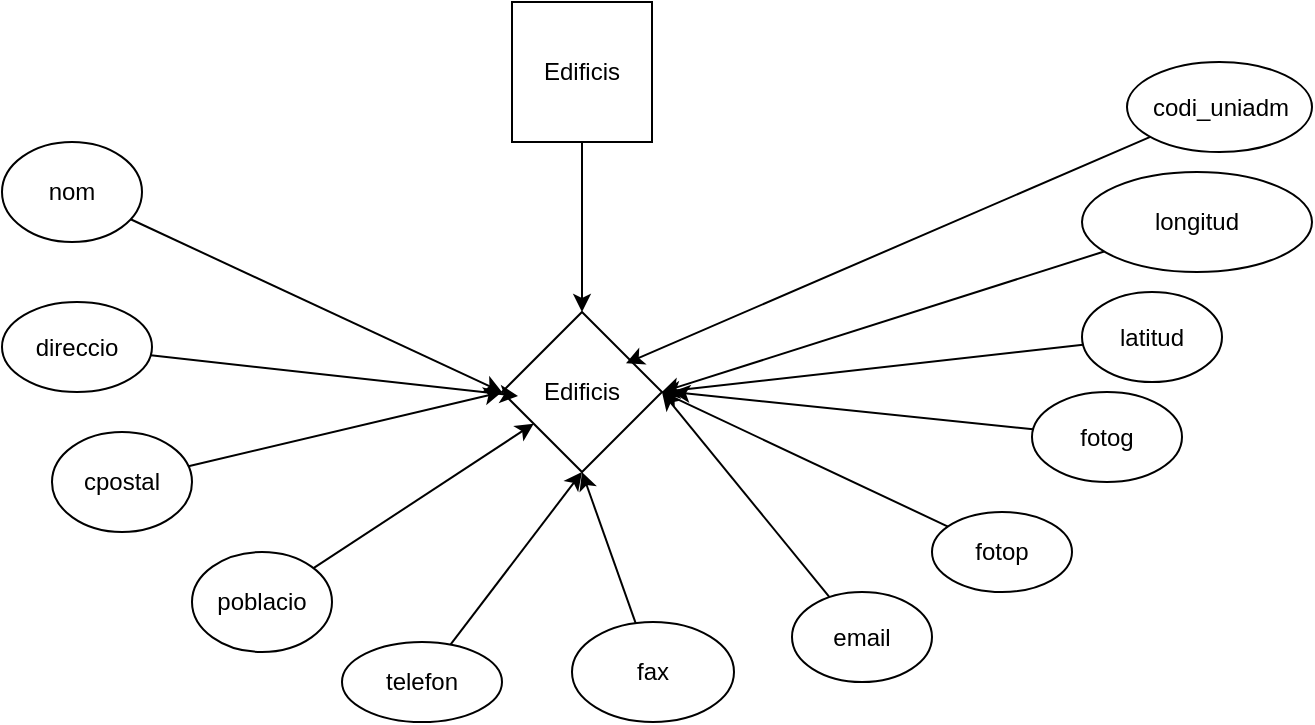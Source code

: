 <mxfile version="25.0.3">
  <diagram name="Pàgina-1" id="sEODth0ExldS0avk9kin">
    <mxGraphModel grid="1" page="1" gridSize="10" guides="1" tooltips="1" connect="1" arrows="1" fold="1" pageScale="1" pageWidth="827" pageHeight="1169" math="0" shadow="0">
      <root>
        <mxCell id="0" />
        <mxCell id="1" parent="0" />
        <mxCell id="60ZunG6yb70epRFw_22t-9" style="edgeStyle=orthogonalEdgeStyle;rounded=0;orthogonalLoop=1;jettySize=auto;html=1;" edge="1" parent="1" source="60ZunG6yb70epRFw_22t-1" target="60ZunG6yb70epRFw_22t-3">
          <mxGeometry relative="1" as="geometry" />
        </mxCell>
        <mxCell id="60ZunG6yb70epRFw_22t-1" value="Edificis" style="whiteSpace=wrap;html=1;aspect=fixed;" vertex="1" parent="1">
          <mxGeometry x="300" y="75" width="70" height="70" as="geometry" />
        </mxCell>
        <mxCell id="60ZunG6yb70epRFw_22t-3" value="Edificis" style="rhombus;whiteSpace=wrap;html=1;" vertex="1" parent="1">
          <mxGeometry x="295" y="230" width="80" height="80" as="geometry" />
        </mxCell>
        <mxCell id="60ZunG6yb70epRFw_22t-21" style="rounded=0;orthogonalLoop=1;jettySize=auto;html=1;entryX=0;entryY=0.5;entryDx=0;entryDy=0;elbow=vertical;" edge="1" parent="1" source="60ZunG6yb70epRFw_22t-5" target="60ZunG6yb70epRFw_22t-3">
          <mxGeometry relative="1" as="geometry" />
        </mxCell>
        <mxCell id="60ZunG6yb70epRFw_22t-5" value="nom" style="ellipse;whiteSpace=wrap;html=1;" vertex="1" parent="1">
          <mxGeometry x="45" y="145" width="70" height="50" as="geometry" />
        </mxCell>
        <mxCell id="60ZunG6yb70epRFw_22t-6" value="direccio" style="ellipse;whiteSpace=wrap;html=1;" vertex="1" parent="1">
          <mxGeometry x="45" y="225" width="75" height="45" as="geometry" />
        </mxCell>
        <mxCell id="60ZunG6yb70epRFw_22t-23" style="rounded=0;orthogonalLoop=1;jettySize=auto;html=1;entryX=0;entryY=0.5;entryDx=0;entryDy=0;" edge="1" parent="1" source="60ZunG6yb70epRFw_22t-8" target="60ZunG6yb70epRFw_22t-3">
          <mxGeometry relative="1" as="geometry" />
        </mxCell>
        <mxCell id="60ZunG6yb70epRFw_22t-8" value="cpostal" style="ellipse;whiteSpace=wrap;html=1;" vertex="1" parent="1">
          <mxGeometry x="70" y="290" width="70" height="50" as="geometry" />
        </mxCell>
        <mxCell id="60ZunG6yb70epRFw_22t-27" style="rounded=0;orthogonalLoop=1;jettySize=auto;html=1;" edge="1" parent="1" source="60ZunG6yb70epRFw_22t-11" target="60ZunG6yb70epRFw_22t-3">
          <mxGeometry relative="1" as="geometry" />
        </mxCell>
        <mxCell id="60ZunG6yb70epRFw_22t-11" value="poblacio" style="ellipse;whiteSpace=wrap;html=1;" vertex="1" parent="1">
          <mxGeometry x="140" y="350" width="70" height="50" as="geometry" />
        </mxCell>
        <mxCell id="60ZunG6yb70epRFw_22t-25" style="rounded=0;orthogonalLoop=1;jettySize=auto;html=1;entryX=0.5;entryY=1;entryDx=0;entryDy=0;" edge="1" parent="1" source="60ZunG6yb70epRFw_22t-12" target="60ZunG6yb70epRFw_22t-3">
          <mxGeometry relative="1" as="geometry" />
        </mxCell>
        <mxCell id="60ZunG6yb70epRFw_22t-12" value="telefon" style="ellipse;whiteSpace=wrap;html=1;" vertex="1" parent="1">
          <mxGeometry x="215" y="395" width="80" height="40" as="geometry" />
        </mxCell>
        <mxCell id="60ZunG6yb70epRFw_22t-28" style="rounded=0;orthogonalLoop=1;jettySize=auto;html=1;entryX=0.5;entryY=1;entryDx=0;entryDy=0;" edge="1" parent="1" source="60ZunG6yb70epRFw_22t-13" target="60ZunG6yb70epRFw_22t-3">
          <mxGeometry relative="1" as="geometry" />
        </mxCell>
        <mxCell id="60ZunG6yb70epRFw_22t-13" value="fax" style="ellipse;whiteSpace=wrap;html=1;" vertex="1" parent="1">
          <mxGeometry x="330" y="385" width="81" height="50" as="geometry" />
        </mxCell>
        <mxCell id="60ZunG6yb70epRFw_22t-29" style="rounded=0;orthogonalLoop=1;jettySize=auto;html=1;entryX=1;entryY=0.5;entryDx=0;entryDy=0;" edge="1" parent="1" source="60ZunG6yb70epRFw_22t-15" target="60ZunG6yb70epRFw_22t-3">
          <mxGeometry relative="1" as="geometry" />
        </mxCell>
        <mxCell id="60ZunG6yb70epRFw_22t-15" value="email" style="ellipse;whiteSpace=wrap;html=1;" vertex="1" parent="1">
          <mxGeometry x="440" y="370" width="70" height="45" as="geometry" />
        </mxCell>
        <mxCell id="60ZunG6yb70epRFw_22t-30" style="rounded=0;orthogonalLoop=1;jettySize=auto;html=1;entryX=1;entryY=0.5;entryDx=0;entryDy=0;" edge="1" parent="1" source="60ZunG6yb70epRFw_22t-16" target="60ZunG6yb70epRFw_22t-3">
          <mxGeometry relative="1" as="geometry" />
        </mxCell>
        <mxCell id="60ZunG6yb70epRFw_22t-16" value="fotop" style="ellipse;whiteSpace=wrap;html=1;" vertex="1" parent="1">
          <mxGeometry x="510" y="330" width="70" height="40" as="geometry" />
        </mxCell>
        <mxCell id="60ZunG6yb70epRFw_22t-31" style="rounded=0;orthogonalLoop=1;jettySize=auto;html=1;" edge="1" parent="1" source="60ZunG6yb70epRFw_22t-18">
          <mxGeometry relative="1" as="geometry">
            <mxPoint x="380" y="270" as="targetPoint" />
          </mxGeometry>
        </mxCell>
        <mxCell id="60ZunG6yb70epRFw_22t-18" value="fotog" style="ellipse;whiteSpace=wrap;html=1;" vertex="1" parent="1">
          <mxGeometry x="560" y="270" width="75" height="45" as="geometry" />
        </mxCell>
        <mxCell id="60ZunG6yb70epRFw_22t-32" style="rounded=0;orthogonalLoop=1;jettySize=auto;html=1;entryX=1;entryY=0.5;entryDx=0;entryDy=0;" edge="1" parent="1" source="60ZunG6yb70epRFw_22t-20" target="60ZunG6yb70epRFw_22t-3">
          <mxGeometry relative="1" as="geometry" />
        </mxCell>
        <mxCell id="60ZunG6yb70epRFw_22t-20" value="latitud" style="ellipse;whiteSpace=wrap;html=1;" vertex="1" parent="1">
          <mxGeometry x="585" y="220" width="70" height="45" as="geometry" />
        </mxCell>
        <mxCell id="60ZunG6yb70epRFw_22t-22" style="rounded=0;orthogonalLoop=1;jettySize=auto;html=1;entryX=0.1;entryY=0.525;entryDx=0;entryDy=0;entryPerimeter=0;" edge="1" parent="1" source="60ZunG6yb70epRFw_22t-6" target="60ZunG6yb70epRFw_22t-3">
          <mxGeometry relative="1" as="geometry" />
        </mxCell>
        <mxCell id="60ZunG6yb70epRFw_22t-35" style="rounded=0;orthogonalLoop=1;jettySize=auto;html=1;entryX=1;entryY=0.5;entryDx=0;entryDy=0;" edge="1" parent="1" source="60ZunG6yb70epRFw_22t-34" target="60ZunG6yb70epRFw_22t-3">
          <mxGeometry relative="1" as="geometry" />
        </mxCell>
        <mxCell id="60ZunG6yb70epRFw_22t-34" value="longitud" style="ellipse;whiteSpace=wrap;html=1;" vertex="1" parent="1">
          <mxGeometry x="585" y="160" width="115" height="50" as="geometry" />
        </mxCell>
        <mxCell id="lKwGvOsRIK0cY2vRygyS-1" value="codi_uniadm" style="ellipse;whiteSpace=wrap;html=1;" vertex="1" parent="1">
          <mxGeometry x="607.5" y="105" width="92.5" height="45" as="geometry" />
        </mxCell>
        <mxCell id="lKwGvOsRIK0cY2vRygyS-2" style="rounded=0;orthogonalLoop=1;jettySize=auto;html=1;entryX=0.775;entryY=0.321;entryDx=0;entryDy=0;entryPerimeter=0;" edge="1" parent="1" source="lKwGvOsRIK0cY2vRygyS-1" target="60ZunG6yb70epRFw_22t-3">
          <mxGeometry relative="1" as="geometry" />
        </mxCell>
      </root>
    </mxGraphModel>
  </diagram>
</mxfile>
